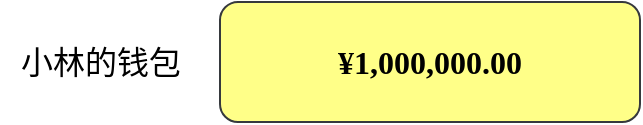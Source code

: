 <mxfile version="14.9.4" type="github">
  <diagram id="b-6OOeeyG3hbsVhAhYDM" name="第 1 页">
    <mxGraphModel dx="946" dy="501" grid="1" gridSize="10" guides="1" tooltips="1" connect="1" arrows="1" fold="1" page="1" pageScale="1" pageWidth="827" pageHeight="1169" math="0" shadow="0">
      <root>
        <mxCell id="0" />
        <mxCell id="1" parent="0" />
        <mxCell id="2KEB7oV_MC-YSNvE5zwz-1" value="¥1,000,000.00" style="rounded=1;whiteSpace=wrap;html=1;fontSize=16;fillColor=#ffff88;strokeColor=#36393d;fontStyle=1;fontFamily=Comic Sans MS;" vertex="1" parent="1">
          <mxGeometry x="320" y="150" width="210" height="60" as="geometry" />
        </mxCell>
        <mxCell id="2KEB7oV_MC-YSNvE5zwz-2" value="小林的钱包" style="text;html=1;align=center;verticalAlign=middle;resizable=0;points=[];autosize=1;strokeColor=none;fontSize=16;fontStyle=0" vertex="1" parent="1">
          <mxGeometry x="210" y="170" width="100" height="20" as="geometry" />
        </mxCell>
      </root>
    </mxGraphModel>
  </diagram>
</mxfile>
